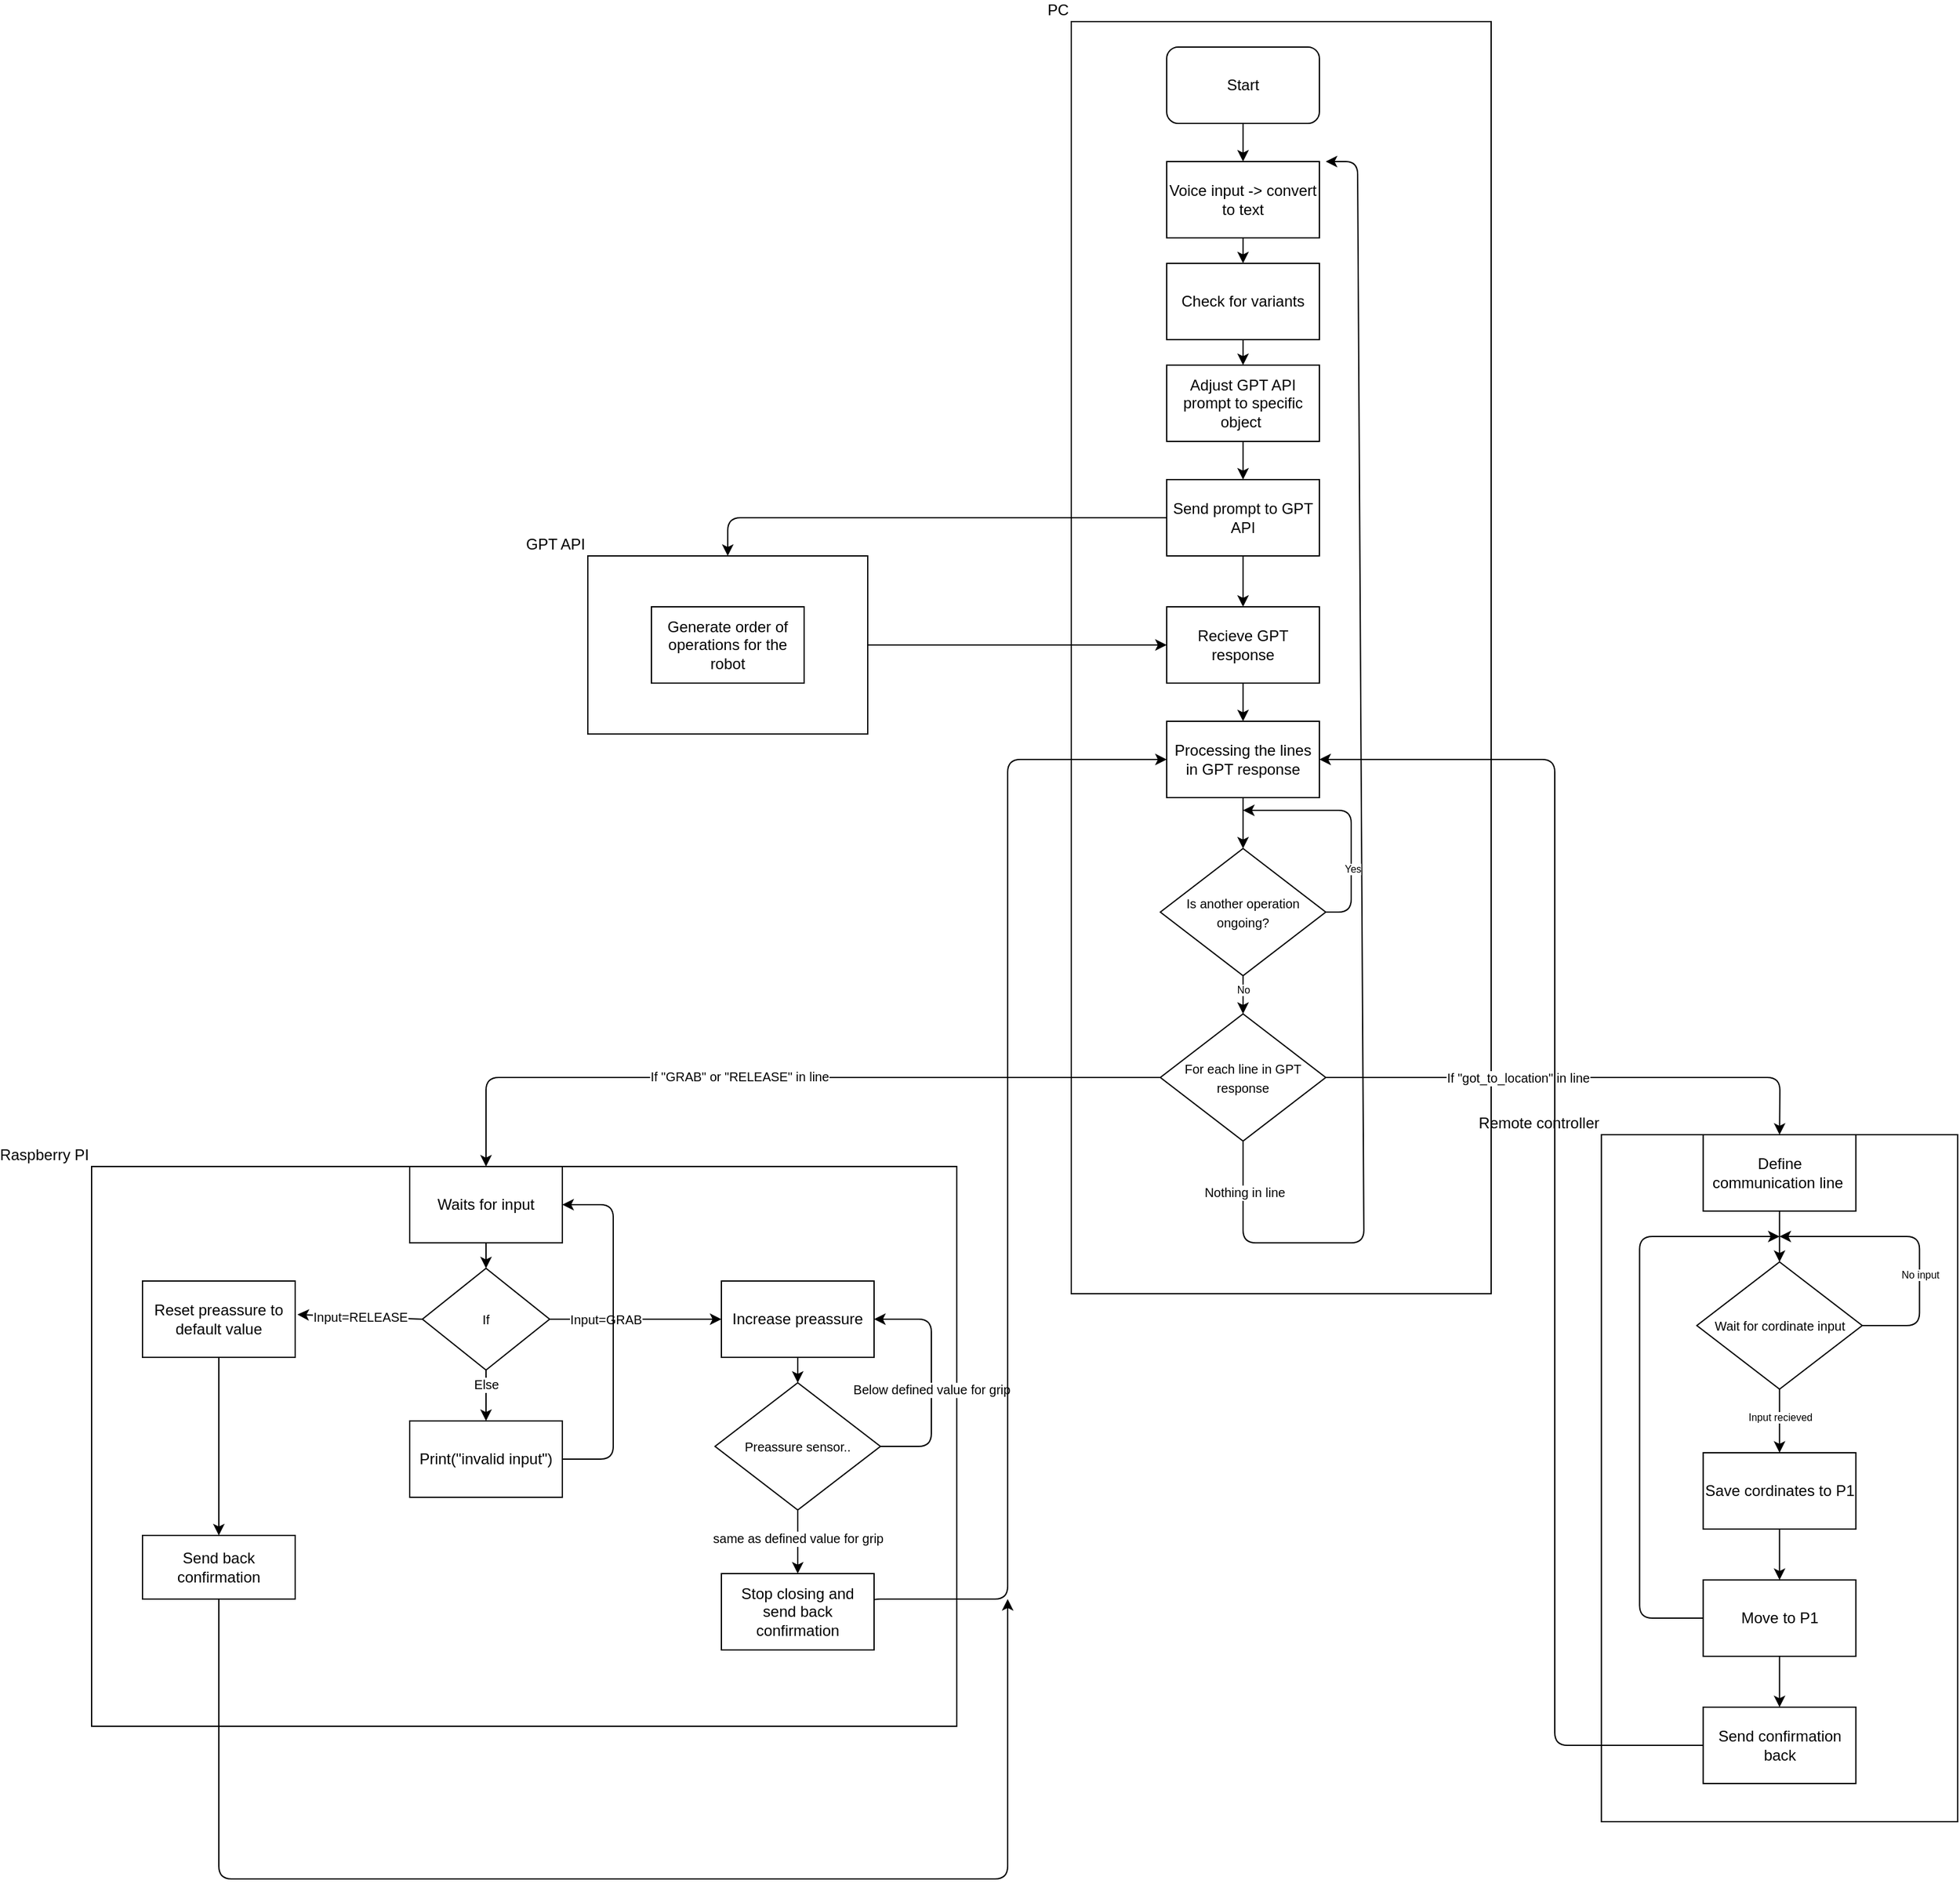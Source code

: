 <mxfile>
    <diagram id="UBDTg_uZCftSm7nuIqOW" name="Page-1">
        <mxGraphModel dx="3086" dy="1140" grid="1" gridSize="10" guides="1" tooltips="1" connect="1" arrows="1" fold="1" page="1" pageScale="1" pageWidth="850" pageHeight="1100" math="0" shadow="0">
            <root>
                <mxCell id="0"/>
                <mxCell id="1" parent="0"/>
                <mxCell id="5" value="PC" style="rounded=0;whiteSpace=wrap;html=1;labelPosition=left;verticalLabelPosition=top;align=right;verticalAlign=bottom;" vertex="1" parent="1">
                    <mxGeometry x="290" y="20" width="330" height="1000" as="geometry"/>
                </mxCell>
                <mxCell id="23" style="edgeStyle=none;html=1;entryX=0.5;entryY=0;entryDx=0;entryDy=0;" edge="1" parent="1" source="6" target="7">
                    <mxGeometry relative="1" as="geometry"/>
                </mxCell>
                <mxCell id="6" value="Start" style="rounded=1;whiteSpace=wrap;html=1;" vertex="1" parent="1">
                    <mxGeometry x="365" y="40" width="120" height="60" as="geometry"/>
                </mxCell>
                <mxCell id="24" style="edgeStyle=none;html=1;entryX=0.5;entryY=0;entryDx=0;entryDy=0;" edge="1" parent="1" source="7" target="8">
                    <mxGeometry relative="1" as="geometry"/>
                </mxCell>
                <mxCell id="7" value="Voice input -&amp;gt; convert to text" style="rounded=0;whiteSpace=wrap;html=1;" vertex="1" parent="1">
                    <mxGeometry x="365" y="130" width="120" height="60" as="geometry"/>
                </mxCell>
                <mxCell id="25" style="edgeStyle=none;html=1;entryX=0.5;entryY=0;entryDx=0;entryDy=0;" edge="1" parent="1" source="8" target="9">
                    <mxGeometry relative="1" as="geometry"/>
                </mxCell>
                <mxCell id="8" value="Check for variants" style="rounded=0;whiteSpace=wrap;html=1;" vertex="1" parent="1">
                    <mxGeometry x="365" y="210" width="120" height="60" as="geometry"/>
                </mxCell>
                <mxCell id="26" style="edgeStyle=none;html=1;entryX=0.5;entryY=0;entryDx=0;entryDy=0;" edge="1" parent="1" source="9" target="10">
                    <mxGeometry relative="1" as="geometry"/>
                </mxCell>
                <mxCell id="9" value="Adjust GPT API prompt to specific object&amp;nbsp;" style="rounded=0;whiteSpace=wrap;html=1;" vertex="1" parent="1">
                    <mxGeometry x="365" y="290" width="120" height="60" as="geometry"/>
                </mxCell>
                <mxCell id="16" style="edgeStyle=none;html=1;entryX=0.5;entryY=0;entryDx=0;entryDy=0;" edge="1" parent="1" source="10" target="11">
                    <mxGeometry relative="1" as="geometry">
                        <Array as="points">
                            <mxPoint x="20" y="410"/>
                        </Array>
                    </mxGeometry>
                </mxCell>
                <mxCell id="27" style="edgeStyle=none;html=1;entryX=0.5;entryY=0;entryDx=0;entryDy=0;" edge="1" parent="1" source="10" target="17">
                    <mxGeometry relative="1" as="geometry"/>
                </mxCell>
                <mxCell id="10" value="Send prompt to GPT API" style="rounded=0;whiteSpace=wrap;html=1;" vertex="1" parent="1">
                    <mxGeometry x="365" y="380" width="120" height="60" as="geometry"/>
                </mxCell>
                <mxCell id="18" style="edgeStyle=none;html=1;entryX=0;entryY=0.5;entryDx=0;entryDy=0;" edge="1" parent="1" source="11" target="17">
                    <mxGeometry relative="1" as="geometry"/>
                </mxCell>
                <mxCell id="11" value="GPT API" style="rounded=0;whiteSpace=wrap;html=1;labelPosition=left;verticalLabelPosition=top;align=right;verticalAlign=bottom;" vertex="1" parent="1">
                    <mxGeometry x="-90" y="440" width="220" height="140" as="geometry"/>
                </mxCell>
                <mxCell id="13" value="Generate order of operations for the robot" style="rounded=0;whiteSpace=wrap;html=1;" vertex="1" parent="1">
                    <mxGeometry x="-40" y="480" width="120" height="60" as="geometry"/>
                </mxCell>
                <mxCell id="30" style="edgeStyle=none;html=1;entryX=0.5;entryY=0;entryDx=0;entryDy=0;" edge="1" parent="1" source="17" target="28">
                    <mxGeometry relative="1" as="geometry"/>
                </mxCell>
                <mxCell id="17" value="Recieve GPT response" style="rounded=0;whiteSpace=wrap;html=1;" vertex="1" parent="1">
                    <mxGeometry x="365" y="480" width="120" height="60" as="geometry"/>
                </mxCell>
                <mxCell id="84" style="edgeStyle=none;html=1;entryX=0.5;entryY=0;entryDx=0;entryDy=0;fontSize=8;" edge="1" parent="1" source="28" target="81">
                    <mxGeometry relative="1" as="geometry"/>
                </mxCell>
                <mxCell id="28" value="Processing the lines in GPT response" style="rounded=0;whiteSpace=wrap;html=1;" vertex="1" parent="1">
                    <mxGeometry x="365" y="570" width="120" height="60" as="geometry"/>
                </mxCell>
                <mxCell id="34" style="edgeStyle=none;html=1;fontSize=10;exitX=1;exitY=0.5;exitDx=0;exitDy=0;entryX=0.5;entryY=0;entryDx=0;entryDy=0;" edge="1" parent="1" source="31" target="46">
                    <mxGeometry relative="1" as="geometry">
                        <mxPoint x="690" y="730" as="targetPoint"/>
                        <Array as="points">
                            <mxPoint x="847" y="850"/>
                        </Array>
                    </mxGeometry>
                </mxCell>
                <mxCell id="43" value="If &quot;got_to_location&quot; in line" style="edgeLabel;html=1;align=center;verticalAlign=middle;resizable=0;points=[];fontSize=10;" vertex="1" connectable="0" parent="34">
                    <mxGeometry x="-0.301" y="-2" relative="1" as="geometry">
                        <mxPoint x="10" y="-2" as="offset"/>
                    </mxGeometry>
                </mxCell>
                <mxCell id="35" style="edgeStyle=none;html=1;fontSize=10;exitX=0;exitY=0.5;exitDx=0;exitDy=0;entryX=0.5;entryY=0;entryDx=0;entryDy=0;" edge="1" parent="1" source="31" target="48">
                    <mxGeometry relative="1" as="geometry">
                        <mxPoint x="-380" y="850" as="targetPoint"/>
                        <Array as="points">
                            <mxPoint x="-170" y="850"/>
                        </Array>
                    </mxGeometry>
                </mxCell>
                <mxCell id="45" value="If &quot;GRAB&quot; or &quot;RELEASE&quot; in line" style="edgeLabel;html=1;align=center;verticalAlign=middle;resizable=0;points=[];fontSize=10;" vertex="1" connectable="0" parent="35">
                    <mxGeometry x="0.103" y="-1" relative="1" as="geometry">
                        <mxPoint as="offset"/>
                    </mxGeometry>
                </mxCell>
                <mxCell id="41" style="edgeStyle=none;html=1;fontSize=10;entryX=1;entryY=0.5;entryDx=0;entryDy=0;exitX=0.5;exitY=1;exitDx=0;exitDy=0;" edge="1" parent="1" source="31">
                    <mxGeometry relative="1" as="geometry">
                        <mxPoint x="425" y="930" as="sourcePoint"/>
                        <mxPoint x="490" y="130" as="targetPoint"/>
                        <Array as="points">
                            <mxPoint x="425" y="980"/>
                            <mxPoint x="520" y="980"/>
                            <mxPoint x="515" y="130"/>
                        </Array>
                    </mxGeometry>
                </mxCell>
                <mxCell id="42" value="Nothing in line" style="edgeLabel;html=1;align=center;verticalAlign=middle;resizable=0;points=[];fontSize=10;" vertex="1" connectable="0" parent="41">
                    <mxGeometry x="-0.807" y="-1" relative="1" as="geometry">
                        <mxPoint x="-21" y="-41" as="offset"/>
                    </mxGeometry>
                </mxCell>
                <mxCell id="31" value="&lt;font style=&quot;font-size: 10px;&quot;&gt;For each line in GPT response&lt;/font&gt;" style="rhombus;whiteSpace=wrap;html=1;" vertex="1" parent="1">
                    <mxGeometry x="360" y="800" width="130" height="100" as="geometry"/>
                </mxCell>
                <mxCell id="33" value="Remote controller" style="rounded=0;whiteSpace=wrap;html=1;labelPosition=left;verticalLabelPosition=top;align=right;verticalAlign=bottom;" vertex="1" parent="1">
                    <mxGeometry x="706.67" y="895" width="280" height="540" as="geometry"/>
                </mxCell>
                <mxCell id="36" value="Raspberry PI" style="rounded=0;whiteSpace=wrap;html=1;labelPosition=left;verticalLabelPosition=top;align=right;verticalAlign=bottom;" vertex="1" parent="1">
                    <mxGeometry x="-480" y="920" width="680" height="440" as="geometry"/>
                </mxCell>
                <mxCell id="106" value="" style="edgeStyle=none;html=1;fontSize=8;entryX=0.5;entryY=0;entryDx=0;entryDy=0;" edge="1" parent="1" source="46" target="108">
                    <mxGeometry relative="1" as="geometry">
                        <mxPoint x="846.67" y="985" as="targetPoint"/>
                    </mxGeometry>
                </mxCell>
                <mxCell id="46" value="Define communication line&amp;nbsp;" style="rounded=0;whiteSpace=wrap;html=1;" vertex="1" parent="1">
                    <mxGeometry x="786.67" y="895" width="120" height="60" as="geometry"/>
                </mxCell>
                <mxCell id="63" value="" style="edgeStyle=none;html=1;fontSize=10;" edge="1" parent="1" source="48" target="50">
                    <mxGeometry relative="1" as="geometry"/>
                </mxCell>
                <mxCell id="48" value="Waits for input" style="rounded=0;whiteSpace=wrap;html=1;" vertex="1" parent="1">
                    <mxGeometry x="-230" y="920" width="120" height="60" as="geometry"/>
                </mxCell>
                <mxCell id="53" style="edgeStyle=none;html=1;entryX=0;entryY=0.5;entryDx=0;entryDy=0;fontSize=10;" edge="1" parent="1" source="50" target="51">
                    <mxGeometry relative="1" as="geometry"/>
                </mxCell>
                <mxCell id="56" value="Input=GRAB" style="edgeLabel;html=1;align=center;verticalAlign=middle;resizable=0;points=[];fontSize=10;" vertex="1" connectable="0" parent="53">
                    <mxGeometry x="-0.81" y="-1" relative="1" as="geometry">
                        <mxPoint x="31" y="-1" as="offset"/>
                    </mxGeometry>
                </mxCell>
                <mxCell id="54" style="edgeStyle=none;html=1;entryX=1.015;entryY=0.439;entryDx=0;entryDy=0;fontSize=10;exitX=0;exitY=0.5;exitDx=0;exitDy=0;entryPerimeter=0;" edge="1" parent="1" source="50" target="91">
                    <mxGeometry relative="1" as="geometry">
                        <mxPoint x="-320" y="1040" as="targetPoint"/>
                    </mxGeometry>
                </mxCell>
                <mxCell id="55" value="Input=RELEASE" style="edgeLabel;html=1;align=center;verticalAlign=middle;resizable=0;points=[];fontSize=10;" vertex="1" connectable="0" parent="54">
                    <mxGeometry x="0.34" y="-1" relative="1" as="geometry">
                        <mxPoint x="17" y="1" as="offset"/>
                    </mxGeometry>
                </mxCell>
                <mxCell id="60" style="edgeStyle=none;html=1;entryX=0.5;entryY=0;entryDx=0;entryDy=0;fontSize=10;" edge="1" parent="1" source="50" target="59">
                    <mxGeometry relative="1" as="geometry"/>
                </mxCell>
                <mxCell id="61" value="Else" style="edgeLabel;html=1;align=center;verticalAlign=middle;resizable=0;points=[];fontSize=10;" vertex="1" connectable="0" parent="60">
                    <mxGeometry x="-0.44" relative="1" as="geometry">
                        <mxPoint as="offset"/>
                    </mxGeometry>
                </mxCell>
                <mxCell id="50" value="&lt;span style=&quot;font-size: 10px;&quot;&gt;If&lt;/span&gt;" style="rhombus;whiteSpace=wrap;html=1;" vertex="1" parent="1">
                    <mxGeometry x="-220" y="1000" width="100" height="80" as="geometry"/>
                </mxCell>
                <mxCell id="72" style="edgeStyle=none;html=1;entryX=0.5;entryY=0;entryDx=0;entryDy=0;fontSize=10;" edge="1" parent="1" source="51" target="65">
                    <mxGeometry relative="1" as="geometry"/>
                </mxCell>
                <mxCell id="51" value="Increase preassure" style="rounded=0;whiteSpace=wrap;html=1;" vertex="1" parent="1">
                    <mxGeometry x="15" y="1010" width="120" height="60" as="geometry"/>
                </mxCell>
                <mxCell id="62" style="edgeStyle=none;html=1;fontSize=10;entryX=1;entryY=0.5;entryDx=0;entryDy=0;" edge="1" parent="1" source="59" target="48">
                    <mxGeometry relative="1" as="geometry">
                        <Array as="points">
                            <mxPoint x="-70" y="1150"/>
                            <mxPoint x="-70" y="950"/>
                        </Array>
                    </mxGeometry>
                </mxCell>
                <mxCell id="59" value="Print(&quot;invalid input&quot;)" style="rounded=0;whiteSpace=wrap;html=1;" vertex="1" parent="1">
                    <mxGeometry x="-230" y="1120" width="120" height="60" as="geometry"/>
                </mxCell>
                <mxCell id="66" style="edgeStyle=none;html=1;fontSize=10;exitX=0.5;exitY=1;exitDx=0;exitDy=0;entryX=0.5;entryY=0;entryDx=0;entryDy=0;" edge="1" parent="1" source="65" target="68">
                    <mxGeometry relative="1" as="geometry">
                        <mxPoint x="280" y="1140" as="targetPoint"/>
                    </mxGeometry>
                </mxCell>
                <mxCell id="67" value="same as defined value for grip" style="edgeLabel;html=1;align=center;verticalAlign=middle;resizable=0;points=[];fontSize=10;" vertex="1" connectable="0" parent="66">
                    <mxGeometry x="-0.199" y="2" relative="1" as="geometry">
                        <mxPoint x="-2" y="2" as="offset"/>
                    </mxGeometry>
                </mxCell>
                <mxCell id="70" style="edgeStyle=none;html=1;fontSize=10;exitX=1;exitY=0.5;exitDx=0;exitDy=0;entryX=1;entryY=0.5;entryDx=0;entryDy=0;" edge="1" parent="1" source="65" target="51">
                    <mxGeometry relative="1" as="geometry">
                        <mxPoint x="180" y="1040" as="targetPoint"/>
                        <Array as="points">
                            <mxPoint x="180" y="1140"/>
                            <mxPoint x="180" y="1040"/>
                        </Array>
                    </mxGeometry>
                </mxCell>
                <mxCell id="71" value="Below defined value for grip" style="edgeLabel;html=1;align=center;verticalAlign=middle;resizable=0;points=[];fontSize=10;" vertex="1" connectable="0" parent="70">
                    <mxGeometry x="0.033" y="-2" relative="1" as="geometry">
                        <mxPoint x="-2" y="10" as="offset"/>
                    </mxGeometry>
                </mxCell>
                <mxCell id="65" value="&lt;span style=&quot;font-size: 10px;&quot;&gt;Preassure sensor..&lt;/span&gt;" style="rhombus;whiteSpace=wrap;html=1;" vertex="1" parent="1">
                    <mxGeometry x="10" y="1090" width="130" height="100" as="geometry"/>
                </mxCell>
                <mxCell id="73" style="edgeStyle=none;html=1;entryX=0;entryY=0.5;entryDx=0;entryDy=0;fontSize=10;exitX=1;exitY=0.5;exitDx=0;exitDy=0;" edge="1" parent="1" source="68" target="28">
                    <mxGeometry relative="1" as="geometry">
                        <Array as="points">
                            <mxPoint x="130" y="1260"/>
                            <mxPoint x="240" y="1260"/>
                            <mxPoint x="240" y="600"/>
                        </Array>
                    </mxGeometry>
                </mxCell>
                <mxCell id="68" value="Stop closing and send back confirmation" style="rounded=0;whiteSpace=wrap;html=1;" vertex="1" parent="1">
                    <mxGeometry x="15" y="1240" width="120" height="60" as="geometry"/>
                </mxCell>
                <mxCell id="82" style="edgeStyle=none;html=1;fontSize=8;entryX=0.5;entryY=0;entryDx=0;entryDy=0;" edge="1" parent="1" source="81" target="31">
                    <mxGeometry relative="1" as="geometry"/>
                </mxCell>
                <mxCell id="83" value="No" style="edgeLabel;html=1;align=center;verticalAlign=middle;resizable=0;points=[];fontSize=8;" vertex="1" connectable="0" parent="82">
                    <mxGeometry x="-0.28" relative="1" as="geometry">
                        <mxPoint as="offset"/>
                    </mxGeometry>
                </mxCell>
                <mxCell id="85" style="edgeStyle=none;html=1;fontSize=8;exitX=1;exitY=0.5;exitDx=0;exitDy=0;" edge="1" parent="1" source="81">
                    <mxGeometry relative="1" as="geometry">
                        <mxPoint x="425" y="640" as="targetPoint"/>
                        <Array as="points">
                            <mxPoint x="510" y="720"/>
                            <mxPoint x="510" y="640"/>
                        </Array>
                    </mxGeometry>
                </mxCell>
                <mxCell id="86" value="Yes" style="edgeLabel;html=1;align=center;verticalAlign=middle;resizable=0;points=[];fontSize=8;" vertex="1" connectable="0" parent="85">
                    <mxGeometry x="-0.414" y="-1" relative="1" as="geometry">
                        <mxPoint as="offset"/>
                    </mxGeometry>
                </mxCell>
                <mxCell id="81" value="&lt;font style=&quot;font-size: 10px;&quot;&gt;Is another operation ongoing?&lt;/font&gt;" style="rhombus;whiteSpace=wrap;html=1;" vertex="1" parent="1">
                    <mxGeometry x="360" y="670" width="130" height="100" as="geometry"/>
                </mxCell>
                <mxCell id="96" style="edgeStyle=none;html=1;fontSize=8;exitX=0.5;exitY=1;exitDx=0;exitDy=0;" edge="1" parent="1" source="97">
                    <mxGeometry relative="1" as="geometry">
                        <mxPoint x="240" y="1260" as="targetPoint"/>
                        <mxPoint x="-580" y="1220" as="sourcePoint"/>
                        <Array as="points">
                            <mxPoint x="-380" y="1480"/>
                            <mxPoint x="240" y="1480"/>
                        </Array>
                    </mxGeometry>
                </mxCell>
                <mxCell id="98" style="edgeStyle=none;html=1;entryX=0.5;entryY=0;entryDx=0;entryDy=0;fontSize=8;" edge="1" parent="1" source="91" target="97">
                    <mxGeometry relative="1" as="geometry"/>
                </mxCell>
                <mxCell id="91" value="Reset preassure to default value" style="rounded=0;whiteSpace=wrap;html=1;" vertex="1" parent="1">
                    <mxGeometry x="-440" y="1010" width="120" height="60" as="geometry"/>
                </mxCell>
                <mxCell id="97" value="Send back confirmation" style="rounded=0;whiteSpace=wrap;html=1;" vertex="1" parent="1">
                    <mxGeometry x="-440" y="1210" width="120" height="50" as="geometry"/>
                </mxCell>
                <mxCell id="110" style="edgeStyle=none;html=1;fontSize=8;exitX=1;exitY=0.5;exitDx=0;exitDy=0;" edge="1" parent="1" source="108">
                    <mxGeometry relative="1" as="geometry">
                        <mxPoint x="846.67" y="975" as="targetPoint"/>
                        <Array as="points">
                            <mxPoint x="956.67" y="1045"/>
                            <mxPoint x="956.67" y="975"/>
                        </Array>
                    </mxGeometry>
                </mxCell>
                <mxCell id="112" value="No input" style="edgeLabel;html=1;align=center;verticalAlign=middle;resizable=0;points=[];fontSize=8;" vertex="1" connectable="0" parent="110">
                    <mxGeometry x="-0.187" relative="1" as="geometry">
                        <mxPoint y="6" as="offset"/>
                    </mxGeometry>
                </mxCell>
                <mxCell id="111" value="" style="edgeStyle=none;html=1;fontSize=8;" edge="1" parent="1" target="109">
                    <mxGeometry relative="1" as="geometry">
                        <mxPoint x="846.67" y="1095" as="sourcePoint"/>
                    </mxGeometry>
                </mxCell>
                <mxCell id="113" value="Input recieved" style="edgeLabel;html=1;align=center;verticalAlign=middle;resizable=0;points=[];fontSize=8;" vertex="1" connectable="0" parent="111">
                    <mxGeometry x="-0.525" y="-1" relative="1" as="geometry">
                        <mxPoint x="1" y="10" as="offset"/>
                    </mxGeometry>
                </mxCell>
                <mxCell id="108" value="&lt;font style=&quot;font-size: 10px;&quot;&gt;Wait for cordinate input&lt;/font&gt;" style="rhombus;whiteSpace=wrap;html=1;" vertex="1" parent="1">
                    <mxGeometry x="781.67" y="995" width="130" height="100" as="geometry"/>
                </mxCell>
                <mxCell id="116" value="" style="edgeStyle=none;html=1;fontSize=8;" edge="1" parent="1" source="109" target="114">
                    <mxGeometry relative="1" as="geometry"/>
                </mxCell>
                <mxCell id="109" value="Save cordinates to P1" style="rounded=0;whiteSpace=wrap;html=1;" vertex="1" parent="1">
                    <mxGeometry x="786.67" y="1145" width="120" height="60" as="geometry"/>
                </mxCell>
                <mxCell id="117" value="" style="edgeStyle=none;html=1;fontSize=8;" edge="1" parent="1" source="114" target="115">
                    <mxGeometry relative="1" as="geometry"/>
                </mxCell>
                <mxCell id="120" style="edgeStyle=none;html=1;fontSize=8;exitX=0;exitY=0.5;exitDx=0;exitDy=0;" edge="1" parent="1" source="114">
                    <mxGeometry relative="1" as="geometry">
                        <mxPoint x="846.67" y="975" as="targetPoint"/>
                        <Array as="points">
                            <mxPoint x="736.67" y="1275"/>
                            <mxPoint x="736.67" y="975"/>
                        </Array>
                    </mxGeometry>
                </mxCell>
                <mxCell id="114" value="Move to P1" style="rounded=0;whiteSpace=wrap;html=1;" vertex="1" parent="1">
                    <mxGeometry x="786.67" y="1245" width="120" height="60" as="geometry"/>
                </mxCell>
                <mxCell id="123" style="edgeStyle=none;html=1;entryX=1;entryY=0.5;entryDx=0;entryDy=0;fontSize=8;" edge="1" parent="1" source="115" target="28">
                    <mxGeometry relative="1" as="geometry">
                        <Array as="points">
                            <mxPoint x="670" y="1375"/>
                            <mxPoint x="670" y="600"/>
                        </Array>
                    </mxGeometry>
                </mxCell>
                <mxCell id="115" value="Send confirmation back" style="rounded=0;whiteSpace=wrap;html=1;" vertex="1" parent="1">
                    <mxGeometry x="786.67" y="1345" width="120" height="60" as="geometry"/>
                </mxCell>
            </root>
        </mxGraphModel>
    </diagram>
</mxfile>